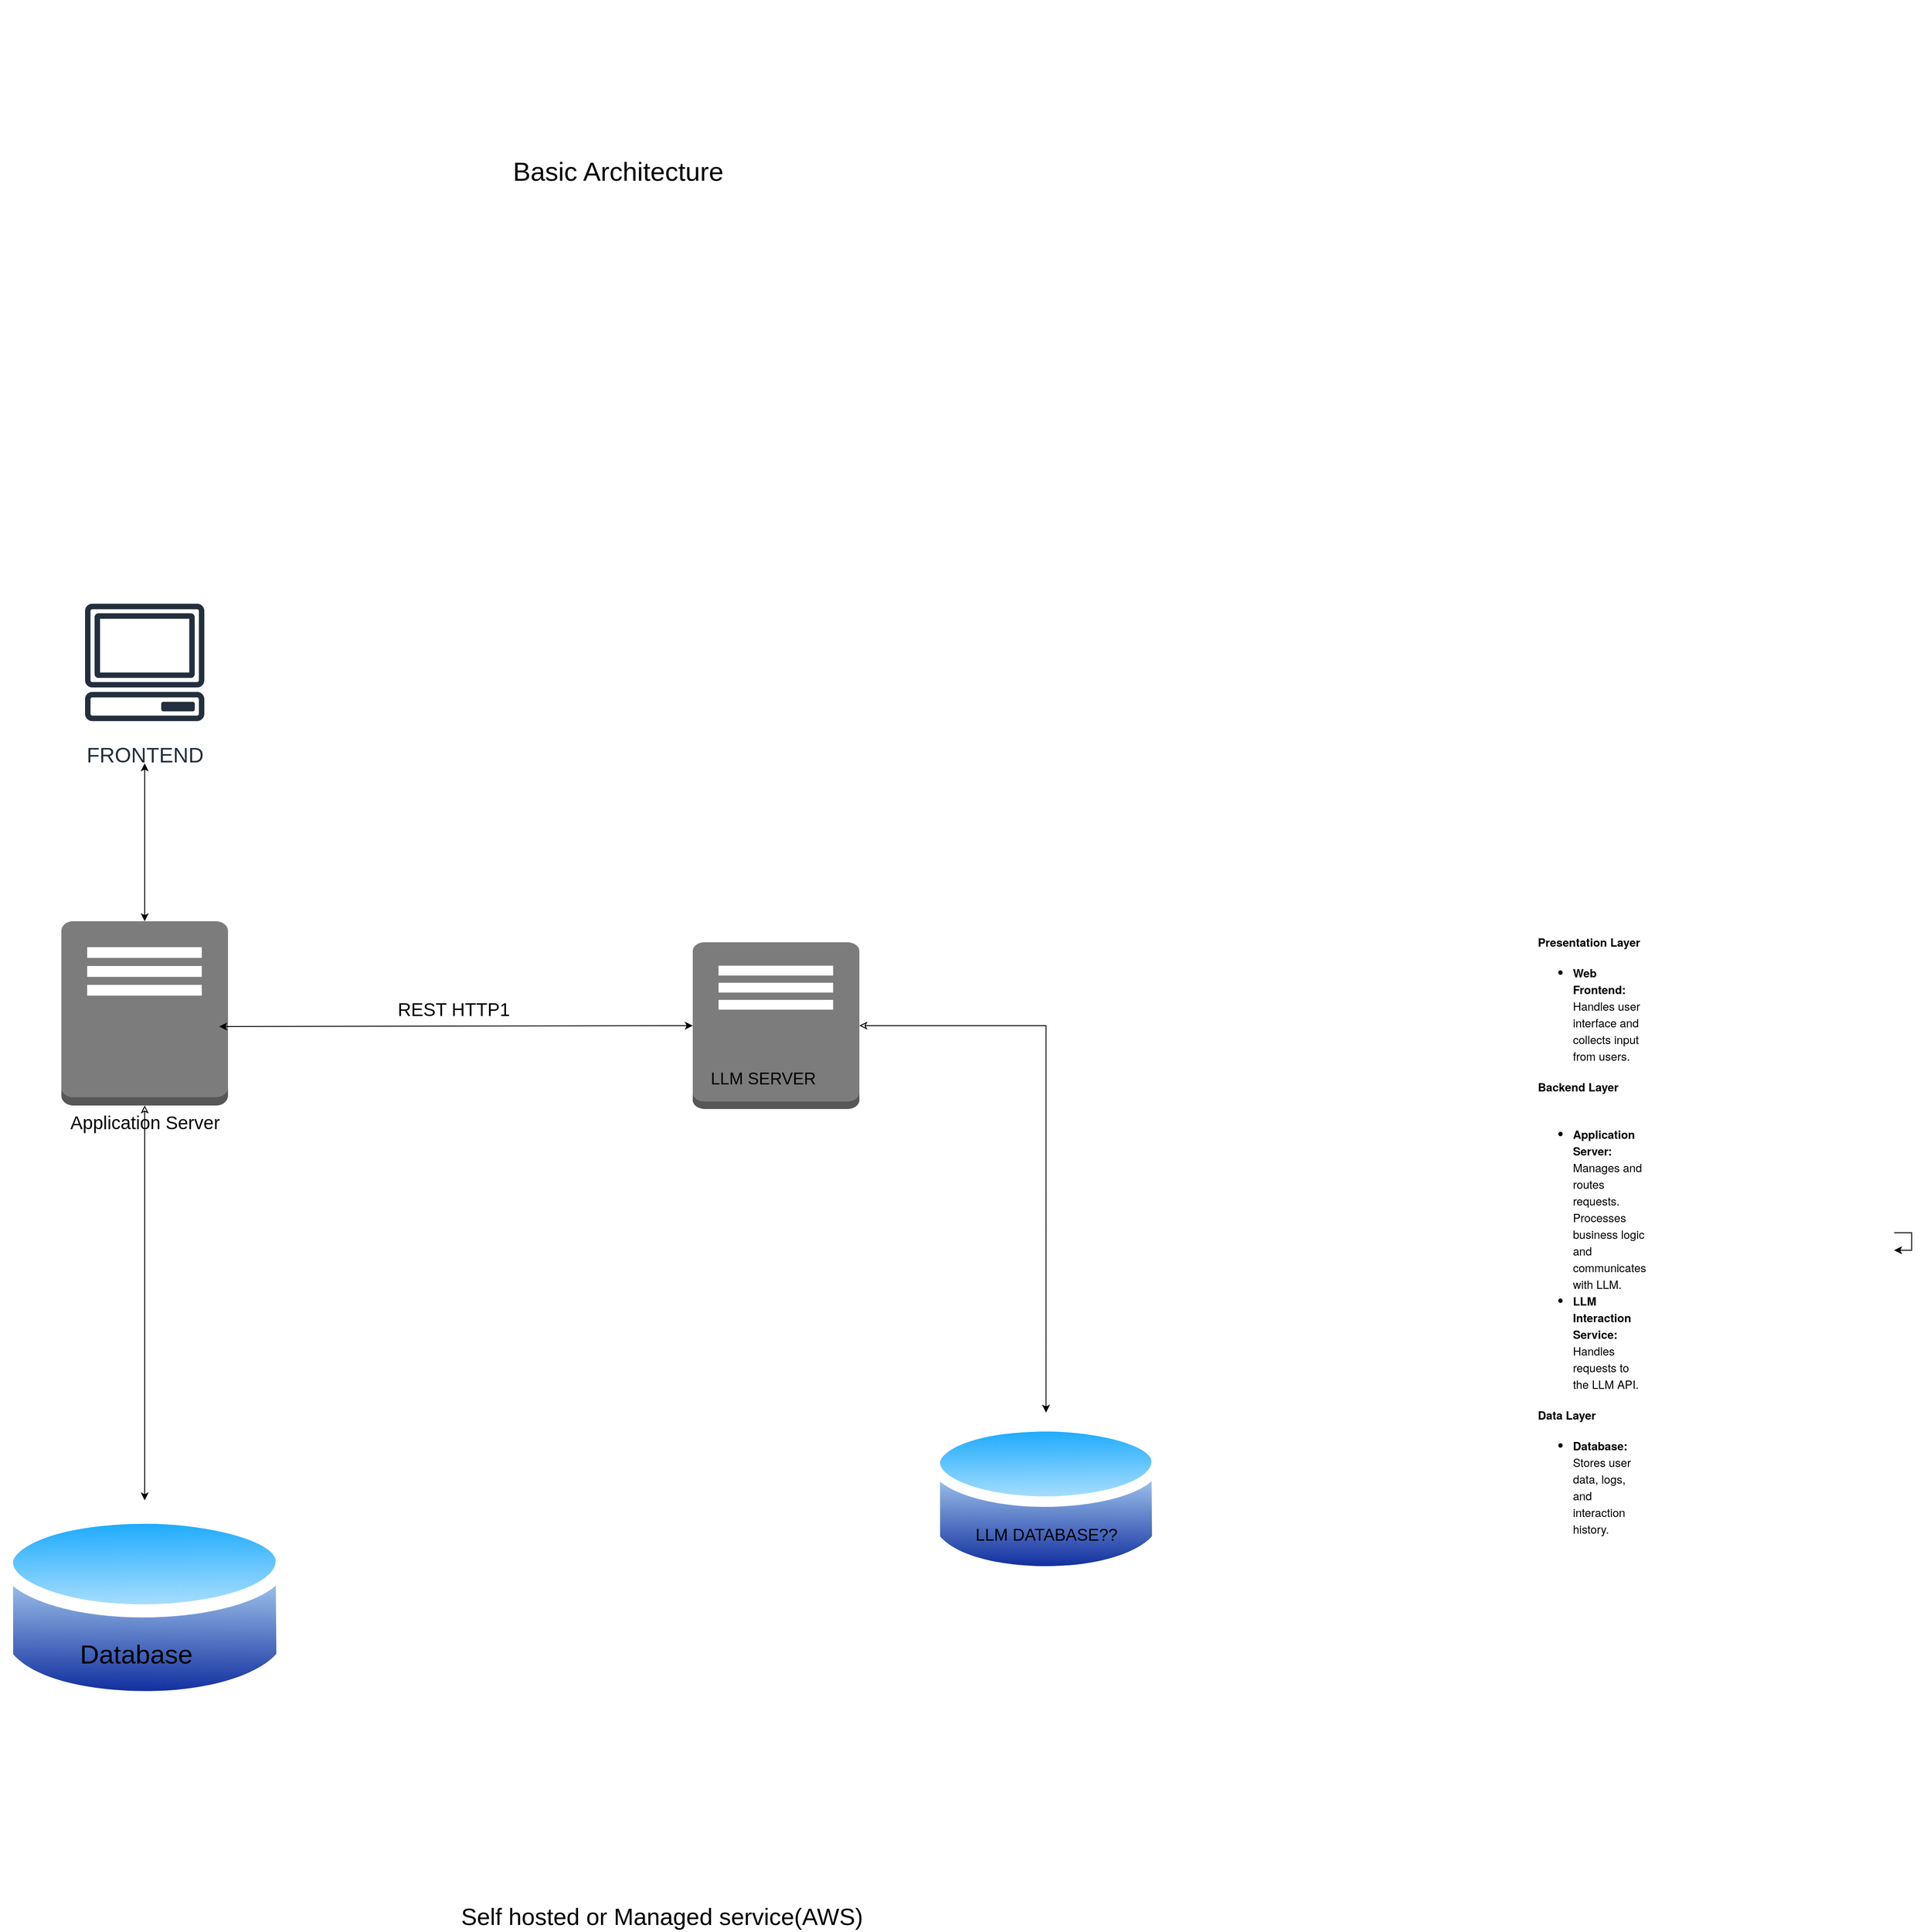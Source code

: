 <mxfile version="24.6.2" type="github">
  <diagram id="Ht1M8jgEwFfnCIfOTk4-" name="Page-1">
    <mxGraphModel dx="4104" dy="3431" grid="1" gridSize="10" guides="1" tooltips="1" connect="1" arrows="1" fold="1" page="1" pageScale="1" pageWidth="1169" pageHeight="827" math="0" shadow="0">
      <root>
        <mxCell id="0" />
        <mxCell id="1" parent="0" />
        <mxCell id="6yKvHFJ-wdrY9rC1FUDO-3" value="" style="image;aspect=fixed;perimeter=ellipsePerimeter;html=1;align=center;shadow=0;dashed=0;spacingTop=3;image=img/lib/active_directory/database.svg;" vertex="1" parent="1">
          <mxGeometry x="400" y="1050" width="330" height="244.2" as="geometry" />
        </mxCell>
        <mxCell id="6yKvHFJ-wdrY9rC1FUDO-4" value="&lt;font style=&quot;font-size: 30px;&quot;&gt;Database&lt;/font&gt;" style="text;html=1;align=center;verticalAlign=middle;resizable=0;points=[];autosize=1;strokeColor=none;fillColor=none;" vertex="1" parent="1">
          <mxGeometry x="480" y="1200" width="150" height="50" as="geometry" />
        </mxCell>
        <mxCell id="6yKvHFJ-wdrY9rC1FUDO-12" style="edgeStyle=orthogonalEdgeStyle;rounded=0;orthogonalLoop=1;jettySize=auto;html=1;strokeColor=default;startArrow=classic;startFill=0;" edge="1" parent="1" source="6yKvHFJ-wdrY9rC1FUDO-6" target="6yKvHFJ-wdrY9rC1FUDO-11">
          <mxGeometry relative="1" as="geometry" />
        </mxCell>
        <mxCell id="6yKvHFJ-wdrY9rC1FUDO-6" value="" style="outlineConnect=0;dashed=0;verticalLabelPosition=bottom;verticalAlign=top;align=center;html=1;shape=mxgraph.aws3.traditional_server;fillColor=#7D7C7C;gradientColor=none;" vertex="1" parent="1">
          <mxGeometry x="1190" y="414" width="190" height="190" as="geometry" />
        </mxCell>
        <mxCell id="6yKvHFJ-wdrY9rC1FUDO-7" value="&lt;font style=&quot;font-size: 19px;&quot;&gt;LLM SERVER&lt;/font&gt;" style="text;html=1;align=center;verticalAlign=middle;resizable=0;points=[];autosize=1;strokeColor=none;fillColor=none;" vertex="1" parent="1">
          <mxGeometry x="1200" y="550" width="140" height="40" as="geometry" />
        </mxCell>
        <mxCell id="6yKvHFJ-wdrY9rC1FUDO-10" style="edgeStyle=orthogonalEdgeStyle;rounded=0;orthogonalLoop=1;jettySize=auto;html=1;startArrow=classic;startFill=0;" edge="1" parent="1" source="6yKvHFJ-wdrY9rC1FUDO-8" target="6yKvHFJ-wdrY9rC1FUDO-3">
          <mxGeometry relative="1" as="geometry" />
        </mxCell>
        <mxCell id="6yKvHFJ-wdrY9rC1FUDO-8" value="&lt;font style=&quot;font-size: 21px;&quot;&gt;Application Server&lt;/font&gt;" style="outlineConnect=0;dashed=0;verticalLabelPosition=bottom;verticalAlign=top;align=center;html=1;shape=mxgraph.aws3.traditional_server;fillColor=#7D7C7C;gradientColor=none;" vertex="1" parent="1">
          <mxGeometry x="470" y="390" width="190" height="210" as="geometry" />
        </mxCell>
        <mxCell id="6yKvHFJ-wdrY9rC1FUDO-11" value="" style="image;aspect=fixed;perimeter=ellipsePerimeter;html=1;align=center;shadow=0;dashed=0;spacingTop=3;image=img/lib/active_directory/database.svg;" vertex="1" parent="1">
          <mxGeometry x="1460" y="950" width="265.68" height="196.6" as="geometry" />
        </mxCell>
        <mxCell id="6yKvHFJ-wdrY9rC1FUDO-13" value="&lt;font style=&quot;font-size: 19px;&quot;&gt;LLM DATABASE??&lt;/font&gt;" style="text;html=1;align=center;verticalAlign=middle;resizable=0;points=[];autosize=1;strokeColor=none;fillColor=none;" vertex="1" parent="1">
          <mxGeometry x="1497.84" y="1070" width="190" height="40" as="geometry" />
        </mxCell>
        <mxCell id="6yKvHFJ-wdrY9rC1FUDO-15" value="&lt;span style=&quot;font-size: 21px;&quot;&gt;REST HTTP1&amp;nbsp;&lt;/span&gt;" style="text;html=1;align=center;verticalAlign=middle;resizable=0;points=[];autosize=1;strokeColor=none;fillColor=none;" vertex="1" parent="1">
          <mxGeometry x="840" y="470" width="160" height="40" as="geometry" />
        </mxCell>
        <mxCell id="6yKvHFJ-wdrY9rC1FUDO-16" value="" style="endArrow=classic;startArrow=classic;html=1;rounded=0;entryX=0;entryY=0.5;entryDx=0;entryDy=0;entryPerimeter=0;" edge="1" parent="1" target="6yKvHFJ-wdrY9rC1FUDO-6">
          <mxGeometry width="50" height="50" relative="1" as="geometry">
            <mxPoint x="650" y="510" as="sourcePoint" />
            <mxPoint x="820" y="550" as="targetPoint" />
          </mxGeometry>
        </mxCell>
        <mxCell id="6yKvHFJ-wdrY9rC1FUDO-18" value="&lt;span style=&quot;font-size: 24px;&quot;&gt;FRONTEND&lt;/span&gt;" style="sketch=0;outlineConnect=0;fontColor=#232F3E;gradientColor=none;strokeColor=#232F3E;fillColor=#ffffff;dashed=0;verticalLabelPosition=bottom;verticalAlign=top;align=center;html=1;fontSize=12;fontStyle=0;aspect=fixed;shape=mxgraph.aws4.resourceIcon;resIcon=mxgraph.aws4.client;" vertex="1" parent="1">
          <mxGeometry x="480" y="10" width="170" height="170" as="geometry" />
        </mxCell>
        <mxCell id="6yKvHFJ-wdrY9rC1FUDO-20" value="" style="endArrow=classic;startArrow=classic;html=1;rounded=0;exitX=0.5;exitY=0;exitDx=0;exitDy=0;exitPerimeter=0;" edge="1" parent="1" source="6yKvHFJ-wdrY9rC1FUDO-8">
          <mxGeometry width="50" height="50" relative="1" as="geometry">
            <mxPoint x="490" y="250" as="sourcePoint" />
            <mxPoint x="565" y="210" as="targetPoint" />
          </mxGeometry>
        </mxCell>
        <mxCell id="6yKvHFJ-wdrY9rC1FUDO-24" value="&lt;font style=&quot;font-size: 27px;&quot;&gt;Self hosted or Managed service(AWS)&lt;/font&gt;" style="text;html=1;align=center;verticalAlign=middle;whiteSpace=wrap;rounded=0;" vertex="1" parent="1">
          <mxGeometry x="830" y="1510" width="650" height="30" as="geometry" />
        </mxCell>
        <mxCell id="6yKvHFJ-wdrY9rC1FUDO-34" value="&lt;p style=&quot;margin: 0px; font-variant-numeric: normal; font-variant-east-asian: normal; font-variant-alternates: normal; font-kerning: auto; font-optical-sizing: auto; font-feature-settings: normal; font-variation-settings: normal; font-variant-position: normal; font-stretch: normal; font-size: 13px; line-height: normal; font-family: &amp;quot;Helvetica Neue&amp;quot;; text-align: start; text-wrap: wrap;&quot; class=&quot;p1&quot;&gt;&lt;b&gt;Presentation Layer&lt;/b&gt;&lt;/p&gt;&lt;ul style=&quot;font-size: medium; text-align: start; text-wrap: wrap;&quot; class=&quot;ul1&quot;&gt;&lt;li style=&quot;margin: 0px; font-variant-numeric: normal; font-variant-east-asian: normal; font-variant-alternates: normal; font-kerning: auto; font-optical-sizing: auto; font-feature-settings: normal; font-variation-settings: normal; font-variant-position: normal; font-stretch: normal; font-size: 13px; line-height: normal; font-family: &amp;quot;Helvetica Neue&amp;quot;;&quot; class=&quot;li1&quot;&gt;&lt;span style=&quot;font-variant-numeric: normal; font-variant-east-asian: normal; font-variant-alternates: normal; font-kerning: auto; font-optical-sizing: auto; font-feature-settings: normal; font-variation-settings: normal; font-variant-position: normal; font-stretch: normal; font-size: 9px; line-height: normal; font-family: Menlo;&quot; class=&quot;s1&quot;&gt;&lt;/span&gt;&lt;b&gt;Web Frontend:&lt;/b&gt; Handles user interface and collects input from users.&lt;/li&gt;&lt;/ul&gt;&lt;p style=&quot;margin: 0px; font-variant-numeric: normal; font-variant-east-asian: normal; font-variant-alternates: normal; font-kerning: auto; font-optical-sizing: auto; font-feature-settings: normal; font-variation-settings: normal; font-variant-position: normal; font-stretch: normal; font-size: 13px; line-height: normal; font-family: &amp;quot;Helvetica Neue&amp;quot;; text-align: start; text-wrap: wrap;&quot; class=&quot;p1&quot;&gt;&lt;b&gt;Backend Layer&lt;/b&gt;&lt;/p&gt;&lt;p style=&quot;margin: 0px; font-variant-numeric: normal; font-variant-east-asian: normal; font-variant-alternates: normal; font-kerning: auto; font-optical-sizing: auto; font-feature-settings: normal; font-variation-settings: normal; font-variant-position: normal; font-stretch: normal; font-size: 13px; line-height: normal; font-family: &amp;quot;Helvetica Neue&amp;quot;; min-height: 15px; text-align: start; text-wrap: wrap;&quot; class=&quot;p2&quot;&gt;&lt;span class=&quot;Apple-converted-space&quot;&gt;&amp;nbsp;&lt;/span&gt;&lt;/p&gt;&lt;ul style=&quot;font-size: medium; text-align: start; text-wrap: wrap;&quot; class=&quot;ul1&quot;&gt;&lt;li style=&quot;margin: 0px; font-variant-numeric: normal; font-variant-east-asian: normal; font-variant-alternates: normal; font-kerning: auto; font-optical-sizing: auto; font-feature-settings: normal; font-variation-settings: normal; font-variant-position: normal; font-stretch: normal; font-size: 13px; line-height: normal; font-family: &amp;quot;Helvetica Neue&amp;quot;;&quot; class=&quot;li1&quot;&gt;&lt;span style=&quot;font-variant-numeric: normal; font-variant-east-asian: normal; font-variant-alternates: normal; font-kerning: auto; font-optical-sizing: auto; font-feature-settings: normal; font-variation-settings: normal; font-variant-position: normal; font-stretch: normal; font-size: 9px; line-height: normal; font-family: Menlo;&quot; class=&quot;s1&quot;&gt;&lt;/span&gt;&lt;b&gt;Application Server:&lt;/b&gt; Manages and routes requests. Processes business logic and communicates with LLM.&lt;/li&gt;&lt;li style=&quot;margin: 0px; font-variant-numeric: normal; font-variant-east-asian: normal; font-variant-alternates: normal; font-kerning: auto; font-optical-sizing: auto; font-feature-settings: normal; font-variation-settings: normal; font-variant-position: normal; font-stretch: normal; font-size: 13px; line-height: normal; font-family: &amp;quot;Helvetica Neue&amp;quot;;&quot; class=&quot;li1&quot;&gt;&lt;span style=&quot;font-variant-numeric: normal; font-variant-east-asian: normal; font-variant-alternates: normal; font-kerning: auto; font-optical-sizing: auto; font-feature-settings: normal; font-variation-settings: normal; font-variant-position: normal; font-stretch: normal; font-size: 9px; line-height: normal; font-family: Menlo;&quot; class=&quot;s1&quot;&gt;&lt;/span&gt;&lt;b&gt;LLM Interaction Service:&lt;/b&gt; Handles requests to the LLM API.&lt;/li&gt;&lt;/ul&gt;&lt;p style=&quot;margin: 0px; font-variant-numeric: normal; font-variant-east-asian: normal; font-variant-alternates: normal; font-kerning: auto; font-optical-sizing: auto; font-feature-settings: normal; font-variation-settings: normal; font-variant-position: normal; font-stretch: normal; font-size: 13px; line-height: normal; font-family: &amp;quot;Helvetica Neue&amp;quot;; text-align: start; text-wrap: wrap;&quot; class=&quot;p1&quot;&gt;&lt;b&gt;Data Layer&lt;/b&gt;&lt;/p&gt;&lt;ul style=&quot;font-size: medium; text-align: start; text-wrap: wrap;&quot; class=&quot;ul1&quot;&gt;&lt;li style=&quot;margin: 0px; font-variant-numeric: normal; font-variant-east-asian: normal; font-variant-alternates: normal; font-kerning: auto; font-optical-sizing: auto; font-feature-settings: normal; font-variation-settings: normal; font-variant-position: normal; font-stretch: normal; font-size: 13px; line-height: normal; font-family: &amp;quot;Helvetica Neue&amp;quot;;&quot; class=&quot;li1&quot;&gt;&lt;span style=&quot;font-variant-numeric: normal; font-variant-east-asian: normal; font-variant-alternates: normal; font-kerning: auto; font-optical-sizing: auto; font-feature-settings: normal; font-variation-settings: normal; font-variant-position: normal; font-stretch: normal; font-size: 9px; line-height: normal; font-family: Menlo;&quot; class=&quot;s1&quot;&gt;&lt;/span&gt;&lt;b&gt;Database:&lt;/b&gt; Stores user data, logs, and interaction history.&lt;/li&gt;&lt;/ul&gt;" style="text;html=1;align=center;verticalAlign=middle;resizable=0;points=[];autosize=1;strokeColor=none;fillColor=none;" vertex="1" parent="1">
          <mxGeometry x="1870" y="635" width="690" height="240" as="geometry" />
        </mxCell>
        <mxCell id="6yKvHFJ-wdrY9rC1FUDO-37" value="&lt;font style=&quot;font-size: 30px;&quot;&gt;Basic Architecture&lt;/font&gt;" style="text;strokeColor=none;align=center;fillColor=none;html=1;verticalAlign=middle;whiteSpace=wrap;rounded=0;" vertex="1" parent="1">
          <mxGeometry x="860" y="-660" width="490" height="390" as="geometry" />
        </mxCell>
        <mxCell id="6yKvHFJ-wdrY9rC1FUDO-39" style="edgeStyle=orthogonalEdgeStyle;rounded=0;orthogonalLoop=1;jettySize=auto;html=1;" edge="1" parent="1" source="6yKvHFJ-wdrY9rC1FUDO-34" target="6yKvHFJ-wdrY9rC1FUDO-34">
          <mxGeometry relative="1" as="geometry" />
        </mxCell>
      </root>
    </mxGraphModel>
  </diagram>
</mxfile>
